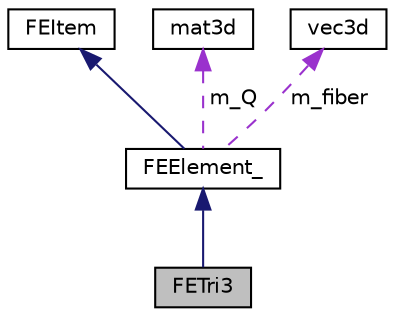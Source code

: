 digraph "FETri3"
{
  edge [fontname="Helvetica",fontsize="10",labelfontname="Helvetica",labelfontsize="10"];
  node [fontname="Helvetica",fontsize="10",shape=record];
  Node1 [label="FETri3",height=0.2,width=0.4,color="black", fillcolor="grey75", style="filled", fontcolor="black"];
  Node2 -> Node1 [dir="back",color="midnightblue",fontsize="10",style="solid",fontname="Helvetica"];
  Node2 [label="FEElement_",height=0.2,width=0.4,color="black", fillcolor="white", style="filled",URL="$class_f_e_element__.html"];
  Node3 -> Node2 [dir="back",color="midnightblue",fontsize="10",style="solid",fontname="Helvetica"];
  Node3 [label="FEItem",height=0.2,width=0.4,color="black", fillcolor="white", style="filled",URL="$class_f_e_item.html"];
  Node4 -> Node2 [dir="back",color="darkorchid3",fontsize="10",style="dashed",label=" m_Q" ,fontname="Helvetica"];
  Node4 [label="mat3d",height=0.2,width=0.4,color="black", fillcolor="white", style="filled",URL="$classmat3d.html"];
  Node5 -> Node2 [dir="back",color="darkorchid3",fontsize="10",style="dashed",label=" m_fiber" ,fontname="Helvetica"];
  Node5 [label="vec3d",height=0.2,width=0.4,color="black", fillcolor="white", style="filled",URL="$classvec3d.html"];
}
